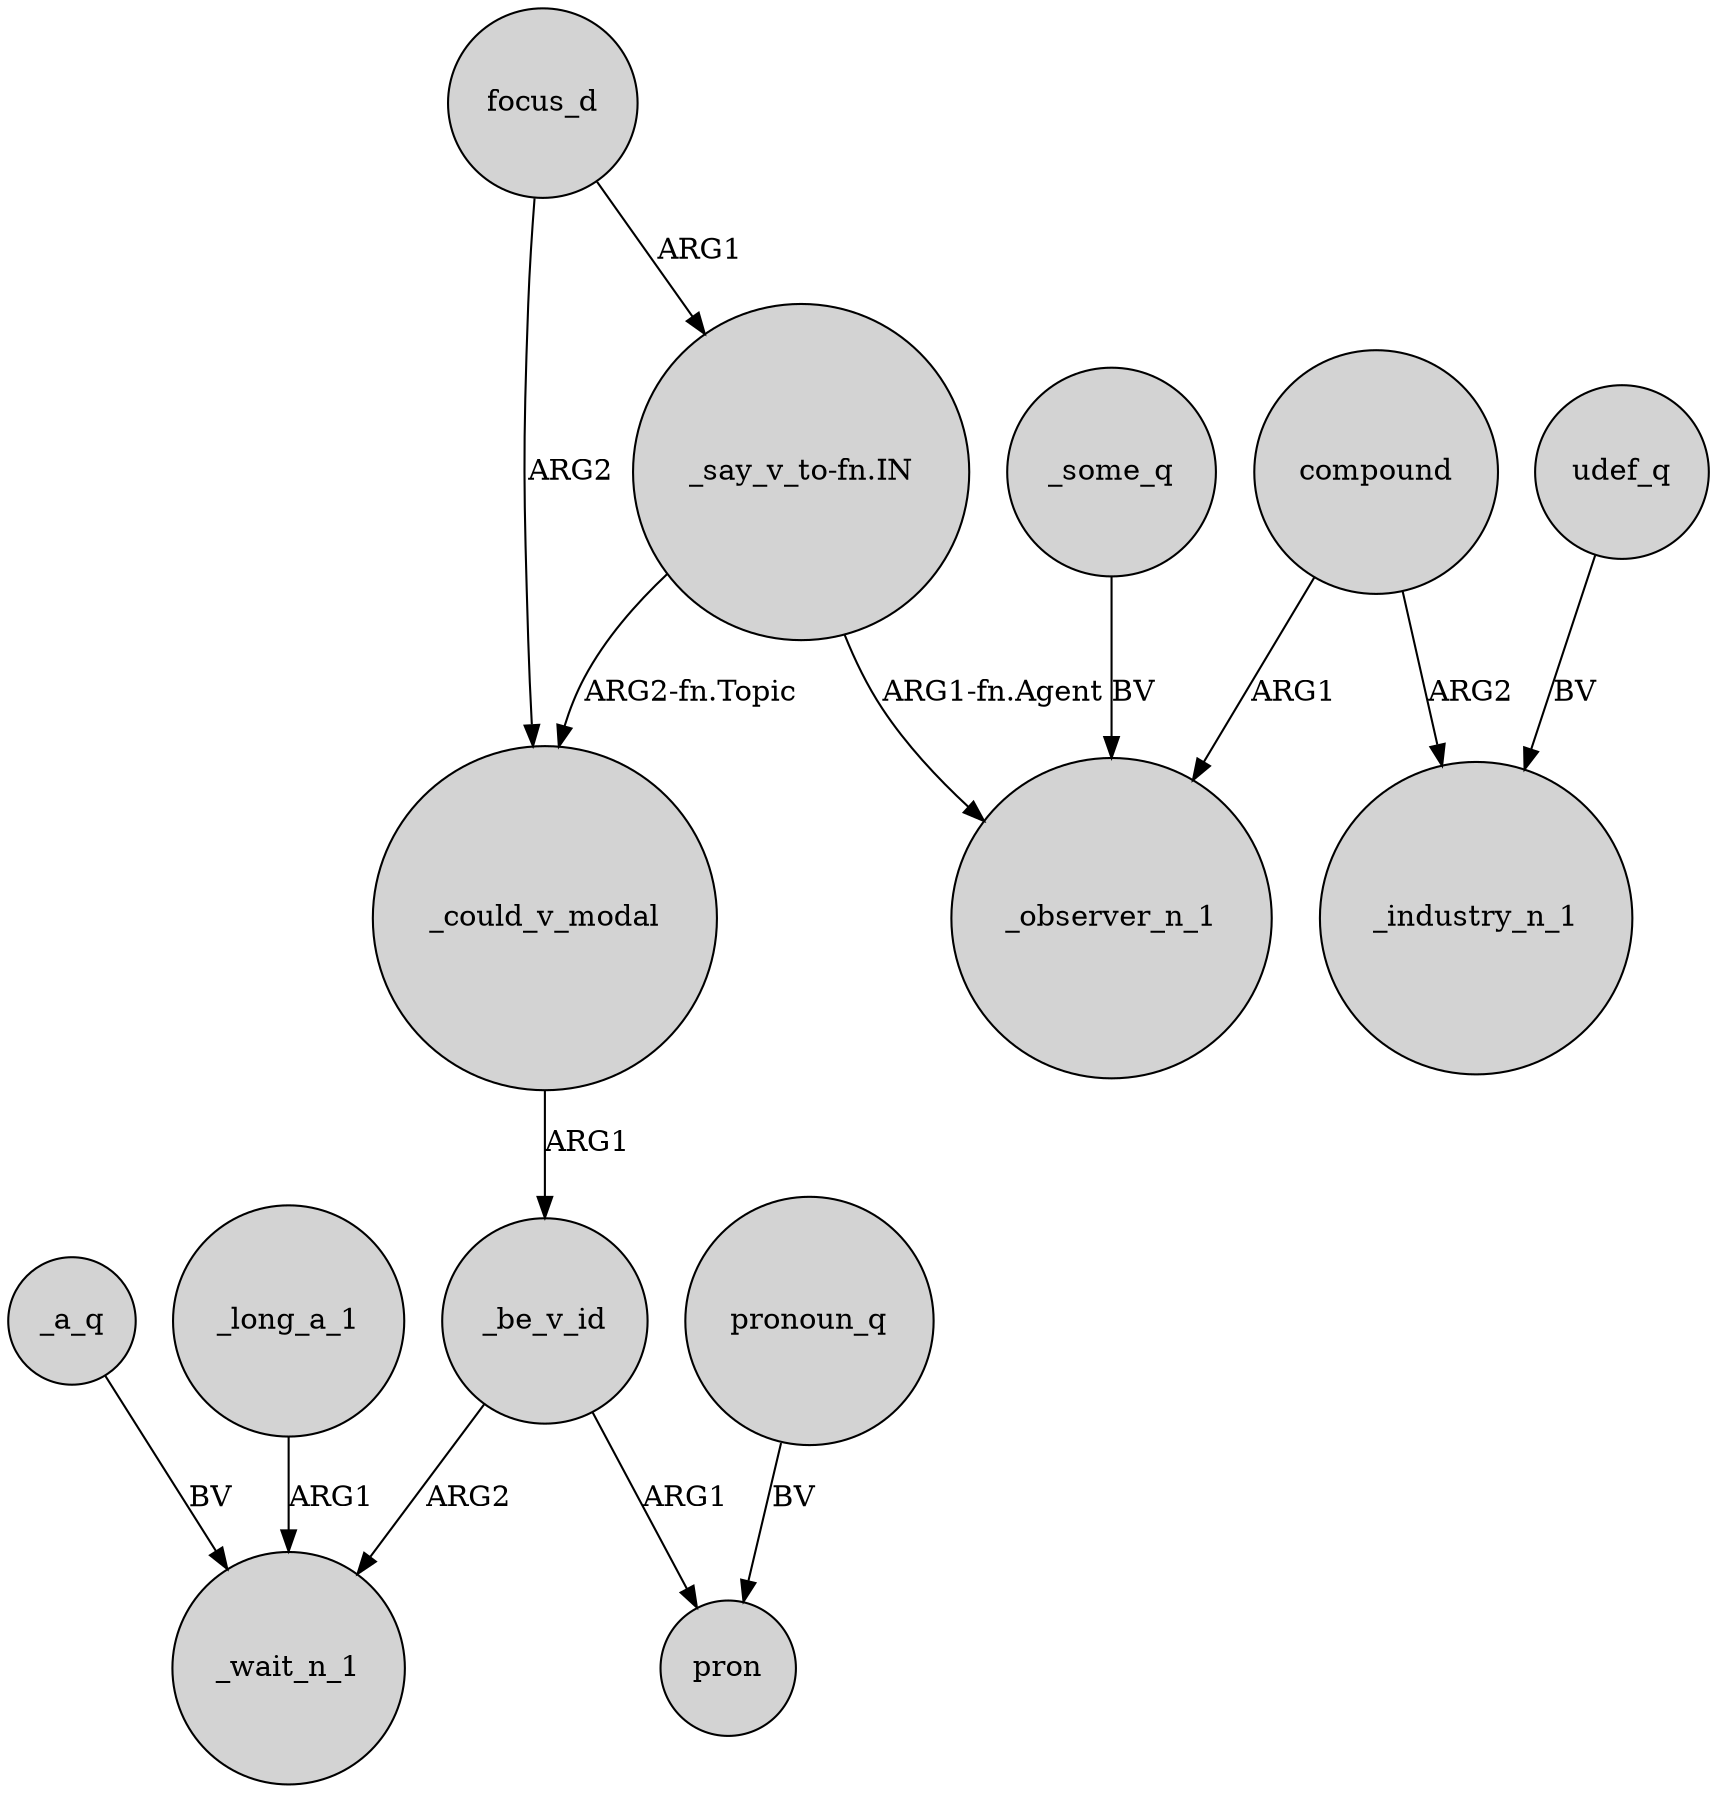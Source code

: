 digraph {
	node [shape=circle style=filled]
	focus_d -> _could_v_modal [label=ARG2]
	_be_v_id -> _wait_n_1 [label=ARG2]
	_a_q -> _wait_n_1 [label=BV]
	compound -> _observer_n_1 [label=ARG1]
	_some_q -> _observer_n_1 [label=BV]
	compound -> _industry_n_1 [label=ARG2]
	_could_v_modal -> _be_v_id [label=ARG1]
	_be_v_id -> pron [label=ARG1]
	"_say_v_to-fn.IN" -> _could_v_modal [label="ARG2-fn.Topic"]
	udef_q -> _industry_n_1 [label=BV]
	"_say_v_to-fn.IN" -> _observer_n_1 [label="ARG1-fn.Agent"]
	focus_d -> "_say_v_to-fn.IN" [label=ARG1]
	_long_a_1 -> _wait_n_1 [label=ARG1]
	pronoun_q -> pron [label=BV]
}
